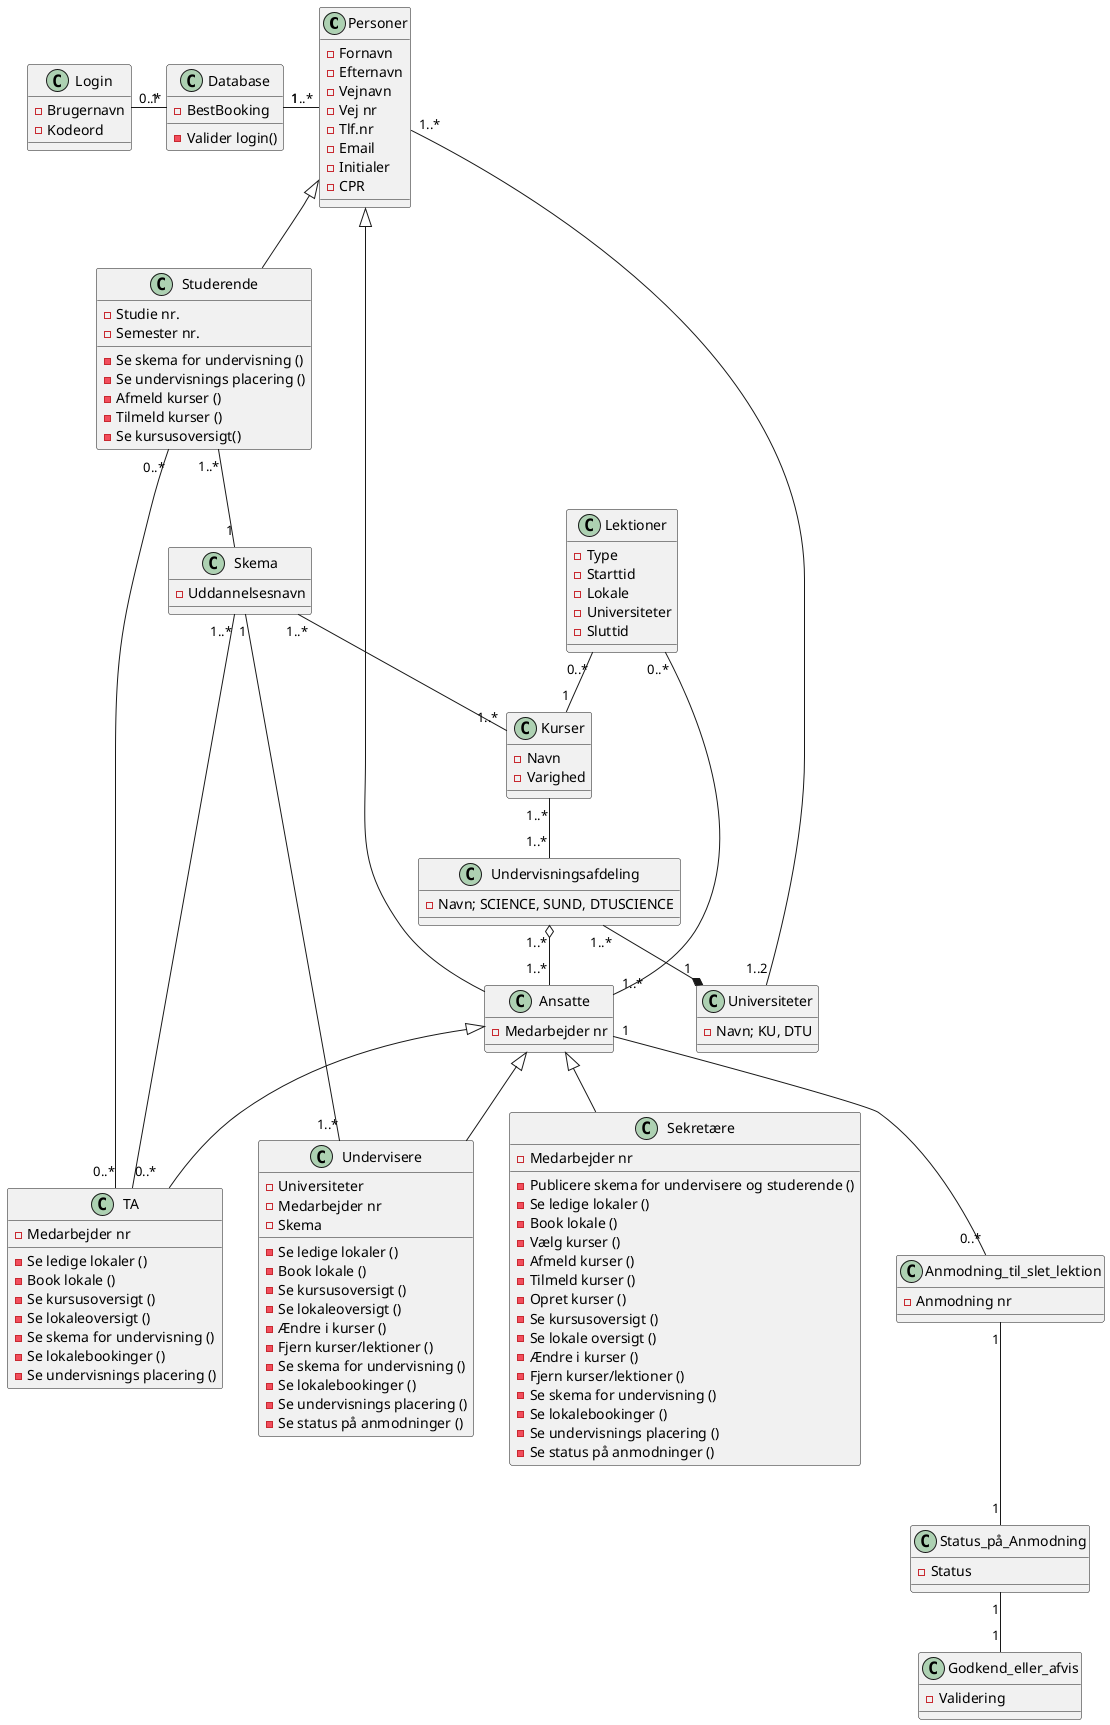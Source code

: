 @startuml
'https://plantuml.com/class-diagram'


Personer "1..*"-left- "1" Database
TA "0..*"--"0..*" Studerende
Ansatte <|-- TA
Ansatte <|-- Undervisere
Personer <|-- Ansatte
Personer <|-- Studerende
Ansatte <|-- Sekretære
Undervisningsafdeling "1..*" o-- "1..*" Ansatte
Universiteter "1" *-up- "1..*" Undervisningsafdeling
Universiteter "1..2" -- "1..*" Personer

Studerende "1..*"-down-"1" Skema

Skema "1..*"--"1..*" Kurser
Kurser "1..*"--"1..*" Undervisningsafdeling

Database "1"-left-"0..*" Login
Lektioner "0..*"--"1" Kurser
Lektioner "0..*"--"1..*" Ansatte
Skema "1"--"1..*" Undervisere
TA"0..*"--"1..*"Skema
Ansatte "1"--"0..*"Anmodning_til_slet_lektion
Anmodning_til_slet_lektion"1"--"1"Status_på_Anmodning
Status_på_Anmodning"1"--"1"Godkend_eller_afvis

class Database {
-BestBooking
-Valider login()
}

class Godkend_eller_afvis {
-Validering
}

class Status_på_Anmodning {
-Status
}

class Anmodning_til_slet_lektion {
-Anmodning nr
}

class Kurser {
-Navn
-Varighed
}

class Universiteter {
-Navn; KU, DTU
}

class Undervisningsafdeling {
-Navn; SCIENCE, SUND, DTUSCIENCE
}

class Personer {
-Fornavn
-Efternavn
-Vejnavn
-Vej nr
-Tlf.nr
-Email
-Initialer
-CPR

}

class Ansatte {
-Medarbejder nr
}

class TA {
-Medarbejder nr
-Se ledige lokaler ()
-Book lokale ()
-Se kursusoversigt ()
-Se lokaleoversigt ()
-Se skema for undervisning ()
-Se lokalebookinger ()
-Se undervisnings placering ()
}

class Studerende {
-Studie nr.
-Semester nr.
-Se skema for undervisning ()
-Se undervisnings placering ()
-Afmeld kurser ()
-Tilmeld kurser ()
-Se kursusoversigt()
}

class Sekretære {
-Medarbejder nr
-Publicere skema for undervisere og studerende ()
-Se ledige lokaler ()
-Book lokale ()
-Vælg kurser ()
-Afmeld kurser ()
-Tilmeld kurser ()
-Opret kurser ()
-Se kursusoversigt ()
-Se lokale oversigt ()
-Ændre i kurser ()
-Fjern kurser/lektioner ()
-Se skema for undervisning ()
-Se lokalebookinger ()
-Se undervisnings placering ()
-Se status på anmodninger ()
}

class Undervisere {
-Universiteter
-Medarbejder nr
-Skema
-Se ledige lokaler ()
-Book lokale ()
-Se kursusoversigt ()
-Se lokaleoversigt ()
-Ændre i kurser ()
-Fjern kurser/lektioner ()
-Se skema for undervisning ()
-Se lokalebookinger ()
-Se undervisnings placering ()
-Se status på anmodninger ()
}

class Login {
-Brugernavn
-Kodeord
}

class Lektioner {
-Type
-Starttid
-Lokale
-Universiteter
-Sluttid
}

class Skema {
-Uddannelsesnavn
}
@enduml